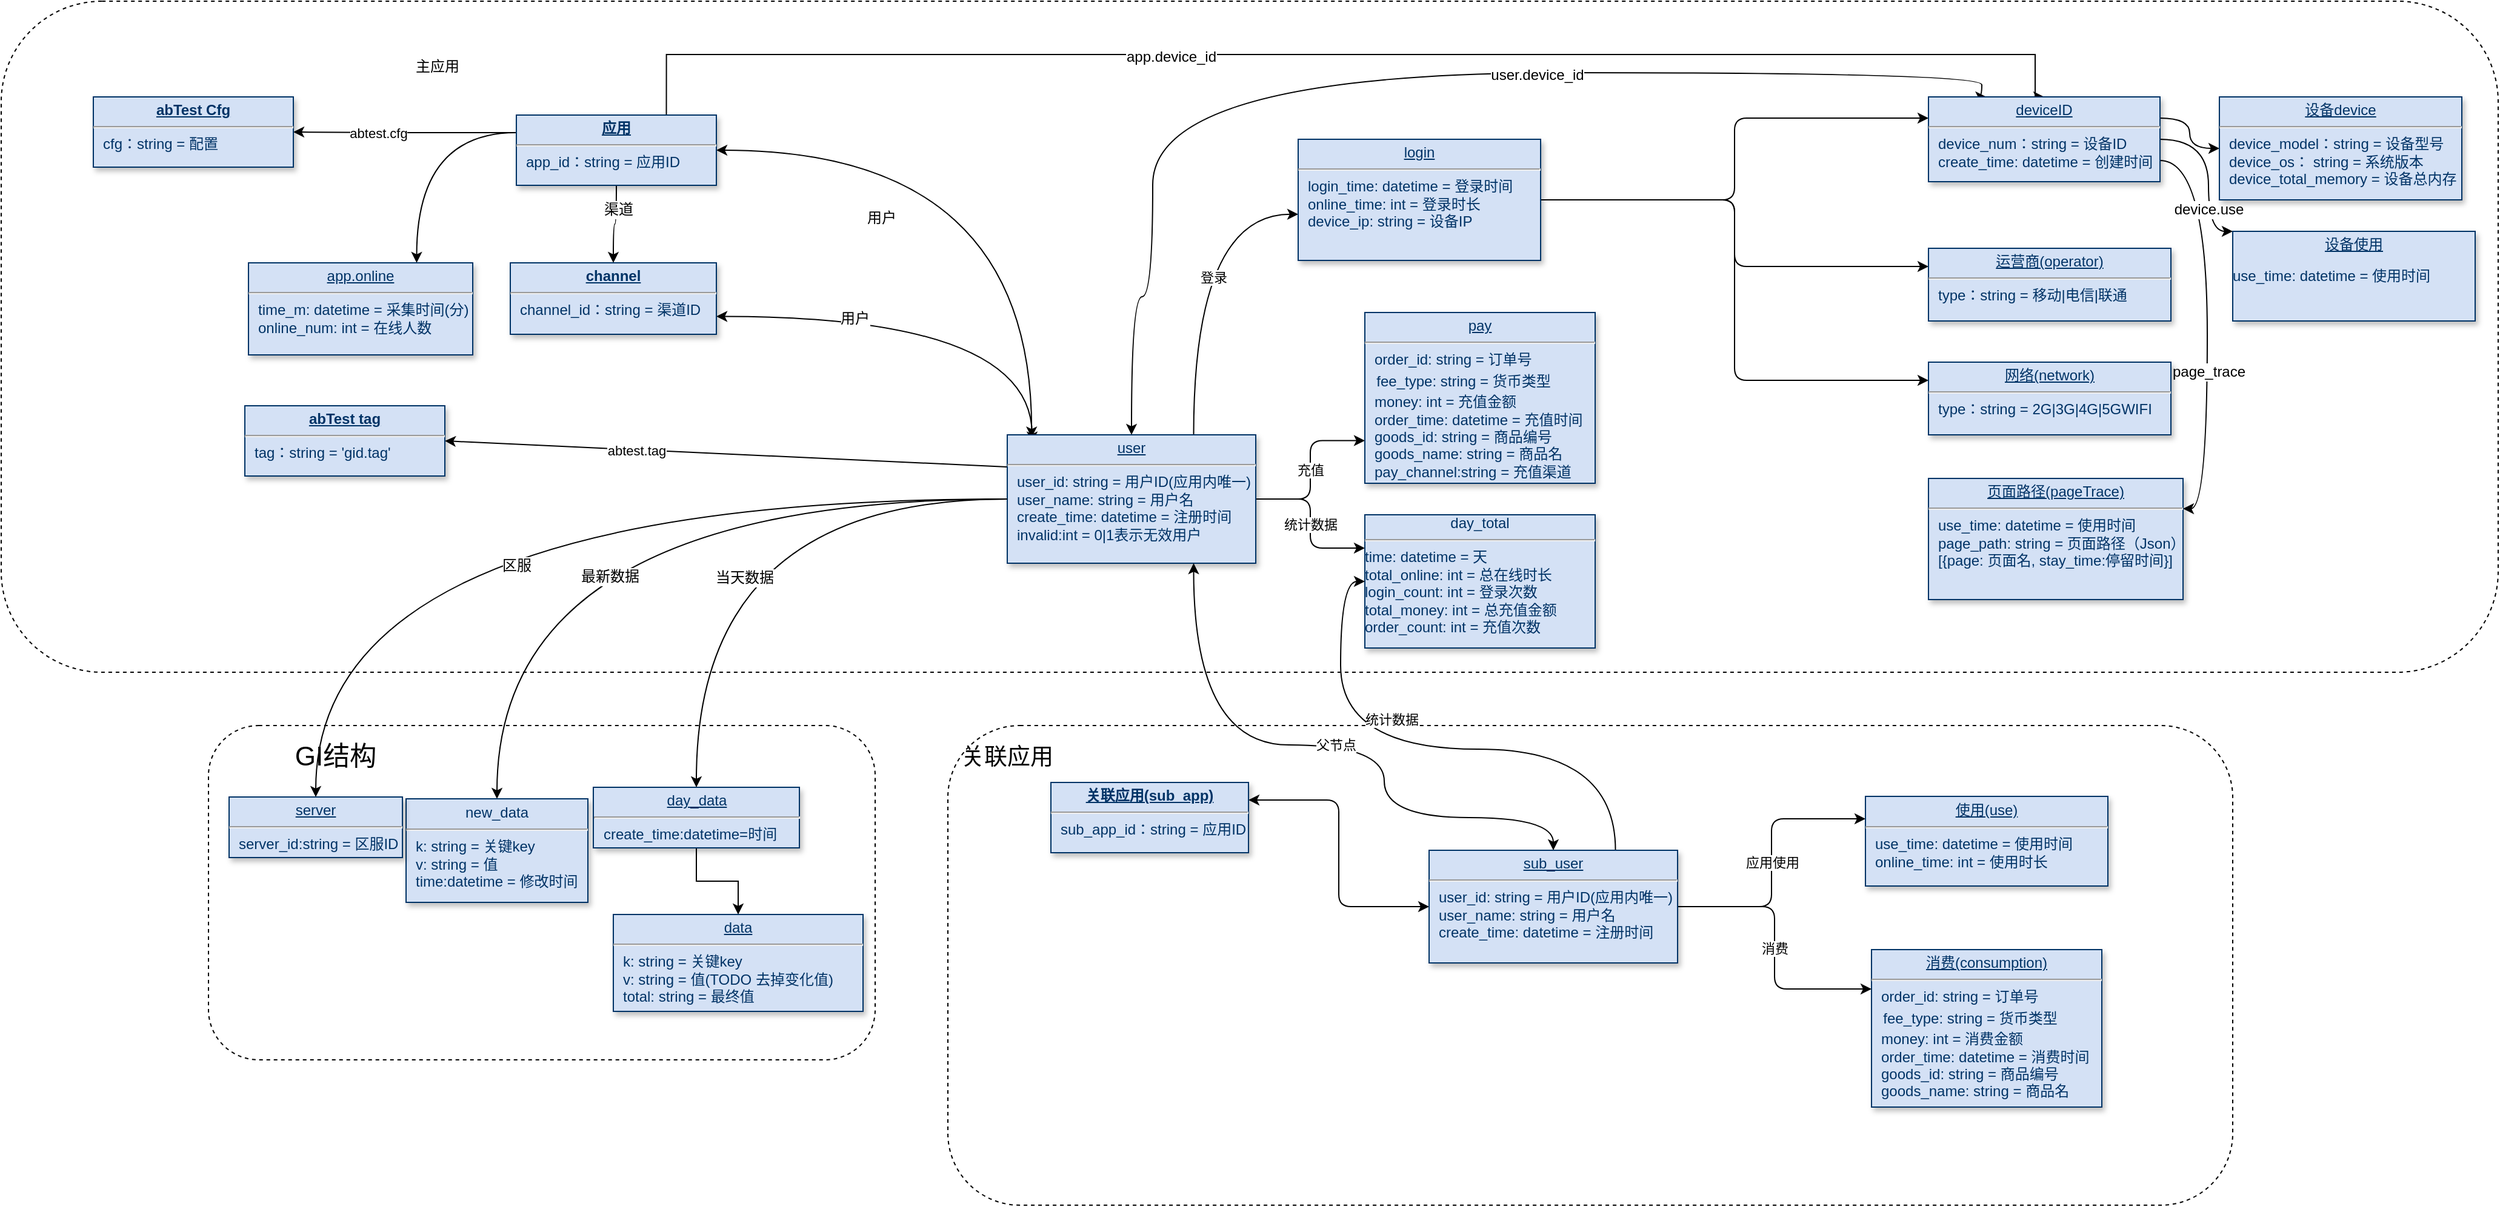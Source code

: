 <mxfile version="13.6.2" type="device"><diagram name="BI数据结构" id="efa7a0a1-bf9b-a30e-e6df-94a7791c09e9"><mxGraphModel dx="3617" dy="948" grid="1" gridSize="10" guides="1" tooltips="1" connect="1" arrows="1" fold="1" page="1" pageScale="1" pageWidth="2339" pageHeight="3300" background="#ffffff" math="0" shadow="0"><root><mxCell id="0"/><mxCell id="1" parent="0"/><mxCell id="LwzdA0QqNSOxfboVOgBv-63" value="" style="rounded=1;whiteSpace=wrap;html=1;dashed=1;" parent="1" vertex="1"><mxGeometry x="-241" y="196" width="2060" height="554" as="geometry"/></mxCell><mxCell id="NXw3nkKu1gTQVxPRphcc-25" value="" style="rounded=1;whiteSpace=wrap;html=1;dashed=1;" parent="1" vertex="1"><mxGeometry x="-70" y="794" width="550" height="276" as="geometry"/></mxCell><mxCell id="LwzdA0QqNSOxfboVOgBv-64" value="" style="rounded=1;whiteSpace=wrap;html=1;dashed=1;" parent="1" vertex="1"><mxGeometry x="540" y="794" width="1060" height="396" as="geometry"/></mxCell><mxCell id="LwzdA0QqNSOxfboVOgBv-45" style="edgeStyle=orthogonalEdgeStyle;curved=1;html=1;exitX=1;exitY=0.5;exitDx=0;exitDy=0;jettySize=auto;orthogonalLoop=1;startArrow=classic;startFill=1;entryX=0.098;entryY=0.021;entryDx=0;entryDy=0;entryPerimeter=0;" parent="1" source="25" target="Q0I8-chhYmaCxuU-Mfm--124" edge="1"><mxGeometry relative="1" as="geometry"><mxPoint x="619" y="548" as="targetPoint"/></mxGeometry></mxCell><mxCell id="LwzdA0QqNSOxfboVOgBv-46" value="用户" style="text;html=1;resizable=0;points=[];align=center;verticalAlign=middle;labelBackgroundColor=#ffffff;" parent="LwzdA0QqNSOxfboVOgBv-45" vertex="1" connectable="0"><mxGeometry x="-0.454" y="-56" relative="1" as="geometry"><mxPoint as="offset"/></mxGeometry></mxCell><mxCell id="LwzdA0QqNSOxfboVOgBv-47" style="edgeStyle=orthogonalEdgeStyle;curved=1;html=1;exitX=0.5;exitY=1;exitDx=0;exitDy=0;jettySize=auto;orthogonalLoop=1;" parent="1" source="25" target="Q0I8-chhYmaCxuU-Mfm--119" edge="1"><mxGeometry relative="1" as="geometry"/></mxCell><mxCell id="LwzdA0QqNSOxfboVOgBv-48" value="渠道" style="text;html=1;resizable=0;points=[];align=center;verticalAlign=middle;labelBackgroundColor=#ffffff;" parent="LwzdA0QqNSOxfboVOgBv-47" vertex="1" connectable="0"><mxGeometry x="-0.394" y="1" relative="1" as="geometry"><mxPoint as="offset"/></mxGeometry></mxCell><mxCell id="wXR1eeY3AsGJCyiWS5Uk-28" style="edgeStyle=orthogonalEdgeStyle;rounded=0;orthogonalLoop=1;jettySize=auto;html=1;exitX=0;exitY=0.25;exitDx=0;exitDy=0;entryX=0.75;entryY=0;entryDx=0;entryDy=0;curved=1;" parent="1" source="25" target="wXR1eeY3AsGJCyiWS5Uk-25" edge="1"><mxGeometry relative="1" as="geometry"/></mxCell><mxCell id="6cLY6K5sb7CfpOKBxcsZ-26" style="edgeStyle=orthogonalEdgeStyle;rounded=0;orthogonalLoop=1;jettySize=auto;html=1;exitX=0.75;exitY=0;exitDx=0;exitDy=0;entryX=0.5;entryY=0;entryDx=0;entryDy=0;startArrow=none;startFill=0;" parent="1" source="25" target="LwzdA0QqNSOxfboVOgBv-70" edge="1"><mxGeometry relative="1" as="geometry"><Array as="points"><mxPoint x="308" y="240"/><mxPoint x="1437" y="240"/></Array></mxGeometry></mxCell><mxCell id="6cLY6K5sb7CfpOKBxcsZ-27" value="app.device_id" style="text;html=1;align=center;verticalAlign=middle;resizable=0;points=[];;labelBackgroundColor=#ffffff;" parent="6cLY6K5sb7CfpOKBxcsZ-26" vertex="1" connectable="0"><mxGeometry x="-0.237" y="-2" relative="1" as="geometry"><mxPoint as="offset"/></mxGeometry></mxCell><mxCell id="uKBIh_1Nlc3l9m7UJrq2-26" style="edgeStyle=orthogonalEdgeStyle;rounded=0;orthogonalLoop=1;jettySize=auto;html=1;exitX=0;exitY=0.25;exitDx=0;exitDy=0;entryX=1;entryY=0.5;entryDx=0;entryDy=0;" parent="1" source="25" target="uKBIh_1Nlc3l9m7UJrq2-25" edge="1"><mxGeometry relative="1" as="geometry"/></mxCell><mxCell id="uKBIh_1Nlc3l9m7UJrq2-31" value="abtest.cfg" style="edgeLabel;align=center;verticalAlign=middle;resizable=0;points=[];labelBackgroundColor=#ffffff;html=1;" parent="uKBIh_1Nlc3l9m7UJrq2-26" vertex="1" connectable="0"><mxGeometry x="0.241" y="1" relative="1" as="geometry"><mxPoint as="offset"/></mxGeometry></mxCell><mxCell id="25" value="&lt;p style=&quot;margin: 0px ; margin-top: 4px ; text-align: center ; text-decoration: underline&quot;&gt;&lt;b&gt;应用&lt;/b&gt;&lt;/p&gt;&lt;hr&gt;&lt;p style=&quot;margin: 0px ; margin-left: 8px&quot;&gt;app_id：string =&amp;nbsp;应用ID&lt;/p&gt;" style="verticalAlign=top;align=left;overflow=fill;fontSize=12;fontFamily=Helvetica;html=1;strokeColor=#003366;shadow=1;fillColor=#D4E1F5;fontColor=#003366" parent="1" vertex="1"><mxGeometry x="184" y="290" width="165" height="58" as="geometry"/></mxCell><mxCell id="uhLeSploGI8aksd12sDX-39" style="edgeStyle=orthogonalEdgeStyle;curved=1;html=1;exitX=1;exitY=0.75;exitDx=0;exitDy=0;entryX=0.1;entryY=0.06;entryDx=0;entryDy=0;entryPerimeter=0;jettySize=auto;orthogonalLoop=1;startArrow=classic;startFill=1;" parent="1" source="Q0I8-chhYmaCxuU-Mfm--119" target="Q0I8-chhYmaCxuU-Mfm--124" edge="1"><mxGeometry relative="1" as="geometry"/></mxCell><mxCell id="uhLeSploGI8aksd12sDX-44" value="用户" style="text;html=1;resizable=0;points=[];align=center;verticalAlign=middle;labelBackgroundColor=#ffffff;" parent="uhLeSploGI8aksd12sDX-39" vertex="1" connectable="0"><mxGeometry x="-0.481" y="19" relative="1" as="geometry"><mxPoint x="19" y="20" as="offset"/></mxGeometry></mxCell><mxCell id="Q0I8-chhYmaCxuU-Mfm--119" value="&lt;p style=&quot;margin: 0px ; margin-top: 4px ; text-align: center ; text-decoration: underline&quot;&gt;&lt;b&gt;channel&lt;/b&gt;&lt;/p&gt;&lt;hr&gt;&lt;p style=&quot;margin: 0px ; margin-left: 8px&quot;&gt;channel_id：string =&amp;nbsp;渠道ID&lt;/p&gt;" style="verticalAlign=top;align=left;overflow=fill;fontSize=12;fontFamily=Helvetica;html=1;strokeColor=#003366;shadow=1;fillColor=#D4E1F5;fontColor=#003366" parent="1" vertex="1"><mxGeometry x="179" y="412" width="170" height="59" as="geometry"/></mxCell><mxCell id="uhLeSploGI8aksd12sDX-32" value="登录" style="edgeStyle=orthogonalEdgeStyle;html=1;exitX=0.75;exitY=0;exitDx=0;exitDy=0;entryX=0;entryY=0.619;entryDx=0;entryDy=0;jettySize=auto;orthogonalLoop=1;curved=1;entryPerimeter=0;" parent="1" source="Q0I8-chhYmaCxuU-Mfm--124" target="Q0I8-chhYmaCxuU-Mfm--125" edge="1"><mxGeometry x="-0.029" y="-16" relative="1" as="geometry"><mxPoint as="offset"/></mxGeometry></mxCell><mxCell id="LwzdA0QqNSOxfboVOgBv-29" value="统计数据&lt;br&gt;" style="edgeStyle=elbowEdgeStyle;html=1;exitX=1;exitY=0.5;exitDx=0;exitDy=0;entryX=0;entryY=0.25;entryDx=0;entryDy=0;jettySize=auto;orthogonalLoop=1;" parent="1" source="Q0I8-chhYmaCxuU-Mfm--124" target="LwzdA0QqNSOxfboVOgBv-26" edge="1"><mxGeometry relative="1" as="geometry"/></mxCell><mxCell id="LwzdA0QqNSOxfboVOgBv-58" value="充值" style="edgeStyle=elbowEdgeStyle;html=1;exitX=1;exitY=0.5;exitDx=0;exitDy=0;entryX=0;entryY=0.75;entryDx=0;entryDy=0;startArrow=none;startFill=0;endArrow=classic;endFill=1;jettySize=auto;orthogonalLoop=1;" parent="1" source="Q0I8-chhYmaCxuU-Mfm--124" target="LwzdA0QqNSOxfboVOgBv-57" edge="1"><mxGeometry relative="1" as="geometry"/></mxCell><mxCell id="LwzdA0QqNSOxfboVOgBv-81" style="edgeStyle=orthogonalEdgeStyle;curved=1;html=1;exitX=0.5;exitY=0;exitDx=0;exitDy=0;entryX=0.25;entryY=0;entryDx=0;entryDy=0;startArrow=classic;startFill=1;endArrow=classic;endFill=1;jettySize=auto;orthogonalLoop=1;" parent="1" source="Q0I8-chhYmaCxuU-Mfm--124" target="LwzdA0QqNSOxfboVOgBv-70" edge="1"><mxGeometry relative="1" as="geometry"><Array as="points"><mxPoint x="692" y="440"/><mxPoint x="709" y="440"/><mxPoint x="709" y="255"/><mxPoint x="1393" y="255"/></Array></mxGeometry></mxCell><mxCell id="k0GZRDJzCYn3FR9TG9oM-25" value="user.device_id" style="text;html=1;resizable=0;points=[];align=center;verticalAlign=middle;labelBackgroundColor=#ffffff;" parent="LwzdA0QqNSOxfboVOgBv-81" vertex="1" connectable="0"><mxGeometry x="0.237" y="-2" relative="1" as="geometry"><mxPoint as="offset"/></mxGeometry></mxCell><mxCell id="NXw3nkKu1gTQVxPRphcc-34" style="edgeStyle=orthogonalEdgeStyle;curved=1;rounded=0;orthogonalLoop=1;jettySize=auto;html=1;exitX=0;exitY=0.5;exitDx=0;exitDy=0;fontSize=19;entryX=0.5;entryY=0;entryDx=0;entryDy=0;" parent="1" source="Q0I8-chhYmaCxuU-Mfm--124" target="NXw3nkKu1gTQVxPRphcc-28" edge="1"><mxGeometry relative="1" as="geometry"><mxPoint x="179" y="849" as="targetPoint"/></mxGeometry></mxCell><mxCell id="NXw3nkKu1gTQVxPRphcc-36" value="最新数据" style="text;html=1;resizable=0;points=[];align=center;verticalAlign=middle;labelBackgroundColor=#ffffff;fontSize=12;" parent="NXw3nkKu1gTQVxPRphcc-34" vertex="1" connectable="0"><mxGeometry x="-0.018" y="64" relative="1" as="geometry"><mxPoint as="offset"/></mxGeometry></mxCell><mxCell id="NXw3nkKu1gTQVxPRphcc-38" style="edgeStyle=orthogonalEdgeStyle;curved=1;rounded=0;orthogonalLoop=1;jettySize=auto;html=1;exitX=0;exitY=0.5;exitDx=0;exitDy=0;fontSize=12;" parent="1" source="Q0I8-chhYmaCxuU-Mfm--124" target="NXw3nkKu1gTQVxPRphcc-37" edge="1"><mxGeometry relative="1" as="geometry"/></mxCell><mxCell id="NXw3nkKu1gTQVxPRphcc-39" value="区服" style="text;html=1;resizable=0;points=[];align=center;verticalAlign=middle;labelBackgroundColor=#ffffff;fontSize=12;" parent="NXw3nkKu1gTQVxPRphcc-38" vertex="1" connectable="0"><mxGeometry x="-0.007" y="55" relative="1" as="geometry"><mxPoint as="offset"/></mxGeometry></mxCell><mxCell id="uKBIh_1Nlc3l9m7UJrq2-29" style="rounded=0;orthogonalLoop=1;jettySize=auto;html=1;exitX=0;exitY=0.25;exitDx=0;exitDy=0;entryX=1;entryY=0.5;entryDx=0;entryDy=0;" parent="1" source="Q0I8-chhYmaCxuU-Mfm--124" target="uKBIh_1Nlc3l9m7UJrq2-27" edge="1"><mxGeometry relative="1" as="geometry"/></mxCell><mxCell id="uKBIh_1Nlc3l9m7UJrq2-30" value="abtest.tag" style="edgeLabel;html=1;align=center;verticalAlign=middle;resizable=0;points=[];" parent="uKBIh_1Nlc3l9m7UJrq2-29" vertex="1" connectable="0"><mxGeometry x="0.32" relative="1" as="geometry"><mxPoint as="offset"/></mxGeometry></mxCell><mxCell id="Q0I8-chhYmaCxuU-Mfm--124" value="&lt;p style=&quot;margin: 0px ; margin-top: 4px ; text-align: center ; text-decoration: underline&quot;&gt;user&lt;/p&gt;&lt;hr&gt;&lt;p style=&quot;margin: 0px ; margin-left: 8px&quot;&gt;user_id:&amp;nbsp;string = 用户ID(应用内唯一)&lt;br&gt;&lt;/p&gt;&lt;p style=&quot;margin: 0px ; margin-left: 8px&quot;&gt;user_name:&amp;nbsp;string =&amp;nbsp;用户名&lt;/p&gt;&lt;p style=&quot;margin: 0px ; margin-left: 8px&quot;&gt;create_time: datetime =&amp;nbsp;注册时间&lt;br&gt;&lt;/p&gt;&lt;p style=&quot;margin: 0px ; margin-left: 8px&quot;&gt;invalid:int = 0|1表示无效用户&lt;/p&gt;" style="verticalAlign=top;align=left;overflow=fill;fontSize=12;fontFamily=Helvetica;html=1;strokeColor=#003366;shadow=1;fillColor=#D4E1F5;fontColor=#003366" parent="1" vertex="1"><mxGeometry x="589" y="554" width="205" height="106" as="geometry"/></mxCell><mxCell id="LwzdA0QqNSOxfboVOgBv-78" style="edgeStyle=orthogonalEdgeStyle;html=1;exitX=1;exitY=0.5;exitDx=0;exitDy=0;entryX=0;entryY=0.25;entryDx=0;entryDy=0;startArrow=none;startFill=0;endArrow=classic;endFill=1;jettySize=auto;orthogonalLoop=1;" parent="1" source="Q0I8-chhYmaCxuU-Mfm--125" target="LwzdA0QqNSOxfboVOgBv-70" edge="1"><mxGeometry relative="1" as="geometry"/></mxCell><mxCell id="LwzdA0QqNSOxfboVOgBv-79" style="edgeStyle=elbowEdgeStyle;html=1;exitX=1;exitY=0.5;exitDx=0;exitDy=0;entryX=0;entryY=0.25;entryDx=0;entryDy=0;startArrow=none;startFill=0;endArrow=classic;endFill=1;jettySize=auto;orthogonalLoop=1;" parent="1" source="Q0I8-chhYmaCxuU-Mfm--125" target="LwzdA0QqNSOxfboVOgBv-74" edge="1"><mxGeometry relative="1" as="geometry"><Array as="points"><mxPoint x="1189" y="400"/></Array></mxGeometry></mxCell><mxCell id="LwzdA0QqNSOxfboVOgBv-80" style="edgeStyle=elbowEdgeStyle;html=1;exitX=1;exitY=0.5;exitDx=0;exitDy=0;entryX=0;entryY=0.25;entryDx=0;entryDy=0;startArrow=none;startFill=0;endArrow=classic;endFill=1;jettySize=auto;orthogonalLoop=1;" parent="1" source="Q0I8-chhYmaCxuU-Mfm--125" target="LwzdA0QqNSOxfboVOgBv-75" edge="1"><mxGeometry relative="1" as="geometry"><Array as="points"><mxPoint x="1189" y="470"/><mxPoint x="1194" y="470"/></Array></mxGeometry></mxCell><mxCell id="Q0I8-chhYmaCxuU-Mfm--125" value="&lt;p style=&quot;margin: 0px ; margin-top: 4px ; text-align: center ; text-decoration: underline&quot;&gt;login&lt;/p&gt;&lt;hr&gt;&lt;p style=&quot;margin: 0px ; margin-left: 8px&quot;&gt;login_time: datetime = 登录时间&lt;/p&gt;&lt;p style=&quot;margin: 0px ; margin-left: 8px&quot;&gt;online_time: int = 登录时长&lt;/p&gt;&lt;p style=&quot;margin: 0px ; margin-left: 8px&quot;&gt;device_ip: string =&amp;nbsp;设备IP&lt;/p&gt;&lt;p style=&quot;margin: 0px ; margin-left: 8px&quot;&gt;&lt;br&gt;&lt;/p&gt;" style="verticalAlign=top;align=left;overflow=fill;fontSize=12;fontFamily=Helvetica;html=1;strokeColor=#003366;shadow=1;fillColor=#D4E1F5;fontColor=#003366" parent="1" vertex="1"><mxGeometry x="829" y="310" width="200" height="100" as="geometry"/></mxCell><mxCell id="Q0I8-chhYmaCxuU-Mfm--132" value="&lt;p style=&quot;margin: 0px ; margin-top: 4px ; text-align: center ; text-decoration: underline&quot;&gt;消费(consumption)&lt;/p&gt;&lt;hr&gt;&lt;p style=&quot;margin: 0px ; margin-left: 8px&quot;&gt;order_id: string = 订单号&lt;/p&gt;&lt;table&gt;&lt;tbody&gt;&lt;tr&gt;&lt;td&gt;&amp;nbsp; fee_type: string =&amp;nbsp;货币类型&lt;br&gt;&lt;/td&gt;&lt;/tr&gt;&lt;/tbody&gt;&lt;/table&gt;&lt;p style=&quot;margin: 0px ; margin-left: 8px&quot;&gt;money: int =&amp;nbsp;消费金额&lt;/p&gt;&lt;p style=&quot;margin: 0px ; margin-left: 8px&quot;&gt;&lt;span&gt;order_time: datetime =&amp;nbsp;消费时间&lt;/span&gt;&lt;br&gt;&lt;/p&gt;&lt;p style=&quot;margin: 0px ; margin-left: 8px&quot;&gt;goods_id: string =&amp;nbsp;商品编号&lt;/p&gt;&lt;p style=&quot;margin: 0px ; margin-left: 8px&quot;&gt;goods_name: string =&amp;nbsp;商品名&lt;/p&gt;" style="verticalAlign=top;align=left;overflow=fill;fontSize=12;fontFamily=Helvetica;html=1;strokeColor=#003366;shadow=1;fillColor=#D4E1F5;fontColor=#003366" parent="1" vertex="1"><mxGeometry x="1302" y="979" width="190" height="130" as="geometry"/></mxCell><mxCell id="LwzdA0QqNSOxfboVOgBv-26" value="&lt;div style=&quot;text-align: center&quot;&gt;day_total&lt;/div&gt;&lt;div&gt;&lt;/div&gt;&lt;div&gt;&lt;/div&gt;&lt;hr&gt;time: datetime =&amp;nbsp;天&lt;br&gt;&lt;span&gt;total_online:&amp;nbsp;int&amp;nbsp;= 总在线时长&lt;br&gt;&lt;/span&gt;&lt;span&gt;login_count: int = 登录次数&lt;br&gt;&lt;/span&gt;&lt;span&gt;total_money:&amp;nbsp;int&amp;nbsp;=&amp;nbsp;总充值金额&lt;br&gt;&lt;/span&gt;&lt;span&gt;order_count: int =&amp;nbsp;充值次数&lt;br&gt;&lt;/span&gt;&lt;p&gt;&lt;br&gt;&lt;/p&gt;" style="verticalAlign=top;align=left;overflow=fill;fontSize=12;fontFamily=Helvetica;html=1;strokeColor=#003366;shadow=1;fillColor=#D4E1F5;fontColor=#003366" parent="1" vertex="1"><mxGeometry x="884" y="620" width="190" height="110" as="geometry"/></mxCell><mxCell id="LwzdA0QqNSOxfboVOgBv-43" style="edgeStyle=orthogonalEdgeStyle;html=1;exitX=1;exitY=0.25;exitDx=0;exitDy=0;entryX=0;entryY=0.5;entryDx=0;entryDy=0;jettySize=auto;orthogonalLoop=1;startArrow=classic;startFill=1;" parent="1" source="LwzdA0QqNSOxfboVOgBv-34" target="LwzdA0QqNSOxfboVOgBv-36" edge="1"><mxGeometry relative="1" as="geometry"/></mxCell><mxCell id="LwzdA0QqNSOxfboVOgBv-34" value="&lt;p style=&quot;margin: 0px ; margin-top: 4px ; text-align: center ; text-decoration: underline&quot;&gt;&lt;b&gt;关联应用(sub_app)&lt;/b&gt;&lt;/p&gt;&lt;hr&gt;&lt;p style=&quot;margin: 0px ; margin-left: 8px&quot;&gt;sub_app_id：string =&amp;nbsp;应用ID&lt;/p&gt;" style="verticalAlign=top;align=left;overflow=fill;fontSize=12;fontFamily=Helvetica;html=1;strokeColor=#003366;shadow=1;fillColor=#D4E1F5;fontColor=#003366" parent="1" vertex="1"><mxGeometry x="625" y="841" width="163" height="58" as="geometry"/></mxCell><mxCell id="LwzdA0QqNSOxfboVOgBv-37" value="父节点" style="edgeStyle=orthogonalEdgeStyle;curved=1;html=1;exitX=0.5;exitY=0;exitDx=0;exitDy=0;entryX=0.75;entryY=1;entryDx=0;entryDy=0;jettySize=auto;orthogonalLoop=1;startArrow=classic;startFill=1;" parent="1" source="LwzdA0QqNSOxfboVOgBv-36" target="Q0I8-chhYmaCxuU-Mfm--124" edge="1"><mxGeometry relative="1" as="geometry"><Array as="points"><mxPoint x="1040" y="870"/><mxPoint x="900" y="870"/><mxPoint x="900" y="810"/><mxPoint x="743" y="810"/></Array></mxGeometry></mxCell><mxCell id="LwzdA0QqNSOxfboVOgBv-56" value="消费" style="edgeStyle=elbowEdgeStyle;html=1;exitX=1;exitY=0.5;exitDx=0;exitDy=0;entryX=0;entryY=0.25;entryDx=0;entryDy=0;startArrow=none;startFill=0;endArrow=classic;endFill=1;jettySize=auto;orthogonalLoop=1;" parent="1" source="LwzdA0QqNSOxfboVOgBv-36" target="Q0I8-chhYmaCxuU-Mfm--132" edge="1"><mxGeometry relative="1" as="geometry"/></mxCell><mxCell id="LwzdA0QqNSOxfboVOgBv-61" value="应用使用" style="edgeStyle=elbowEdgeStyle;html=1;entryX=0;entryY=0.25;entryDx=0;entryDy=0;startArrow=none;startFill=0;endArrow=classic;endFill=1;jettySize=auto;orthogonalLoop=1;" parent="1" source="LwzdA0QqNSOxfboVOgBv-36" target="LwzdA0QqNSOxfboVOgBv-60" edge="1"><mxGeometry relative="1" as="geometry"/></mxCell><mxCell id="LwzdA0QqNSOxfboVOgBv-69" value="统计数据" style="edgeStyle=orthogonalEdgeStyle;curved=1;html=1;exitX=0.75;exitY=0;exitDx=0;exitDy=0;entryX=0;entryY=0.5;entryDx=0;entryDy=0;startArrow=none;startFill=0;endArrow=classic;endFill=1;jettySize=auto;orthogonalLoop=1;" parent="1" source="LwzdA0QqNSOxfboVOgBv-36" target="LwzdA0QqNSOxfboVOgBv-26" edge="1"><mxGeometry x="0.145" y="-25" relative="1" as="geometry"><mxPoint as="offset"/></mxGeometry></mxCell><mxCell id="LwzdA0QqNSOxfboVOgBv-36" value="&lt;p style=&quot;margin: 0px ; margin-top: 4px ; text-align: center ; text-decoration: underline&quot;&gt;sub_user&lt;/p&gt;&lt;hr&gt;&lt;p style=&quot;margin: 0px ; margin-left: 8px&quot;&gt;user_id:&amp;nbsp;string = 用户ID(应用内唯一)&lt;br&gt;&lt;/p&gt;&lt;p style=&quot;margin: 0px ; margin-left: 8px&quot;&gt;user_name:&amp;nbsp;string =&amp;nbsp;用户名&lt;/p&gt;&lt;p style=&quot;margin: 0px ; margin-left: 8px&quot;&gt;create_time: datetime =&amp;nbsp;注册时间&lt;br&gt;&lt;/p&gt;&lt;p style=&quot;margin: 0px ; margin-left: 8px&quot;&gt;&lt;br&gt;&lt;/p&gt;" style="verticalAlign=top;align=left;overflow=fill;fontSize=12;fontFamily=Helvetica;html=1;strokeColor=#003366;shadow=1;fillColor=#D4E1F5;fontColor=#003366" parent="1" vertex="1"><mxGeometry x="937" y="897" width="205" height="93" as="geometry"/></mxCell><mxCell id="LwzdA0QqNSOxfboVOgBv-57" value="&lt;p style=&quot;margin: 0px ; margin-top: 4px ; text-align: center ; text-decoration: underline&quot;&gt;pay&lt;/p&gt;&lt;hr&gt;&lt;p style=&quot;margin: 0px ; margin-left: 8px&quot;&gt;order_id: string = 订单号&lt;/p&gt;&lt;table&gt;&lt;tbody&gt;&lt;tr&gt;&lt;td&gt;&amp;nbsp; fee_type: string =&amp;nbsp;货币类型&lt;br&gt;&lt;/td&gt;&lt;/tr&gt;&lt;/tbody&gt;&lt;/table&gt;&lt;p style=&quot;margin: 0px ; margin-left: 8px&quot;&gt;money: int = 充值金额&lt;/p&gt;&lt;p style=&quot;margin: 0px ; margin-left: 8px&quot;&gt;&lt;span&gt;order_time: datetime = 充值时间&lt;/span&gt;&lt;/p&gt;&lt;p style=&quot;margin: 0px ; margin-left: 8px&quot;&gt;&lt;span&gt;goods_id: string =&amp;nbsp;商品编号&lt;/span&gt;&lt;/p&gt;&lt;p style=&quot;margin: 0px ; margin-left: 8px&quot;&gt;&lt;span&gt;goods_name: string =&amp;nbsp;商品名&lt;/span&gt;&lt;/p&gt;&lt;p style=&quot;margin: 0px ; margin-left: 8px&quot;&gt;&lt;span&gt;pay_channel:string =&amp;nbsp;充值渠道&lt;/span&gt;&lt;/p&gt;" style="verticalAlign=top;align=left;overflow=fill;fontSize=12;fontFamily=Helvetica;html=1;strokeColor=#003366;shadow=1;fillColor=#D4E1F5;fontColor=#003366" parent="1" vertex="1"><mxGeometry x="884" y="453" width="190" height="141" as="geometry"/></mxCell><mxCell id="LwzdA0QqNSOxfboVOgBv-60" value="&lt;p style=&quot;margin: 0px ; margin-top: 4px ; text-align: center ; text-decoration: underline&quot;&gt;使用(use)&lt;/p&gt;&lt;hr&gt;&lt;p style=&quot;margin: 0px ; margin-left: 8px&quot;&gt;use_time: datetime =&amp;nbsp;使用时间&lt;/p&gt;&lt;p style=&quot;margin: 0px ; margin-left: 8px&quot;&gt;online_time: int =&amp;nbsp;使用时长&lt;/p&gt;&lt;p style=&quot;margin: 0px ; margin-left: 8px&quot;&gt;&lt;br&gt;&lt;/p&gt;" style="verticalAlign=top;align=left;overflow=fill;fontSize=12;fontFamily=Helvetica;html=1;strokeColor=#003366;shadow=1;fillColor=#D4E1F5;fontColor=#003366" parent="1" vertex="1"><mxGeometry x="1297" y="852.5" width="200" height="74" as="geometry"/></mxCell><mxCell id="LwzdA0QqNSOxfboVOgBv-67" value="主应用" style="text;html=1;strokeColor=none;fillColor=none;align=center;verticalAlign=middle;whiteSpace=wrap;rounded=0;dashed=1;" parent="1" vertex="1"><mxGeometry x="99" y="240" width="40" height="20" as="geometry"/></mxCell><mxCell id="LwzdA0QqNSOxfboVOgBv-68" value="关联应用" style="text;html=1;strokeColor=none;fillColor=none;align=center;verticalAlign=middle;whiteSpace=wrap;rounded=0;dashed=1;strokeWidth=1;fontSize=19;" parent="1" vertex="1"><mxGeometry x="547" y="810" width="84" height="20" as="geometry"/></mxCell><mxCell id="LwzdA0QqNSOxfboVOgBv-76" style="edgeStyle=orthogonalEdgeStyle;curved=1;html=1;exitX=1;exitY=0.25;exitDx=0;exitDy=0;entryX=0;entryY=0.5;entryDx=0;entryDy=0;startArrow=none;startFill=0;endArrow=classic;endFill=1;jettySize=auto;orthogonalLoop=1;" parent="1" source="LwzdA0QqNSOxfboVOgBv-70" target="LwzdA0QqNSOxfboVOgBv-73" edge="1"><mxGeometry relative="1" as="geometry"/></mxCell><mxCell id="noQGBZncpgA6gIWaMBFl-25" style="rounded=0;orthogonalLoop=1;jettySize=auto;html=1;exitX=1;exitY=0.75;exitDx=0;exitDy=0;entryX=1;entryY=0.25;entryDx=0;entryDy=0;edgeStyle=orthogonalEdgeStyle;curved=1;" parent="1" source="LwzdA0QqNSOxfboVOgBv-70" target="YlD9HJKHiiT-aM-3aQUG-30" edge="1"><mxGeometry relative="1" as="geometry"/></mxCell><mxCell id="k0GZRDJzCYn3FR9TG9oM-26" value="page_trace" style="text;html=1;resizable=0;points=[];align=center;verticalAlign=middle;labelBackgroundColor=#ffffff;" parent="noQGBZncpgA6gIWaMBFl-25" vertex="1" connectable="0"><mxGeometry x="0.228" y="1" relative="1" as="geometry"><mxPoint as="offset"/></mxGeometry></mxCell><mxCell id="WsssYX-n82bxNpSZHBS--29" style="edgeStyle=orthogonalEdgeStyle;rounded=0;orthogonalLoop=1;jettySize=auto;html=1;exitX=1;exitY=0.5;exitDx=0;exitDy=0;entryX=0;entryY=0;entryDx=0;entryDy=0;curved=1;" parent="1" source="LwzdA0QqNSOxfboVOgBv-70" target="WsssYX-n82bxNpSZHBS--28" edge="1"><mxGeometry relative="1" as="geometry"><Array as="points"><mxPoint x="1580" y="310"/><mxPoint x="1580" y="386"/></Array></mxGeometry></mxCell><mxCell id="WsssYX-n82bxNpSZHBS--30" value="device.use" style="text;html=1;align=center;verticalAlign=middle;resizable=0;points=[];labelBackgroundColor=#ffffff;" parent="WsssYX-n82bxNpSZHBS--29" vertex="1" connectable="0"><mxGeometry x="0.427" relative="1" as="geometry"><mxPoint y="1" as="offset"/></mxGeometry></mxCell><mxCell id="LwzdA0QqNSOxfboVOgBv-70" value="&lt;p style=&quot;margin: 0px ; margin-top: 4px ; text-align: center ; text-decoration: underline&quot;&gt;deviceID&lt;/p&gt;&lt;hr&gt;&lt;p style=&quot;margin: 0px ; margin-left: 8px&quot;&gt;device_num：string = 设备ID&lt;/p&gt;&lt;p style=&quot;margin: 0px ; margin-left: 8px&quot;&gt;create_time: datetime = 创建时间&lt;br&gt;&lt;/p&gt;" style="verticalAlign=top;align=left;overflow=fill;fontSize=12;fontFamily=Helvetica;html=1;strokeColor=#003366;shadow=1;fillColor=#D4E1F5;fontColor=#003366" parent="1" vertex="1"><mxGeometry x="1349" y="275" width="191" height="70" as="geometry"/></mxCell><mxCell id="LwzdA0QqNSOxfboVOgBv-77" style="edgeStyle=orthogonalEdgeStyle;curved=1;html=1;exitX=0.5;exitY=1;exitDx=0;exitDy=0;entryX=0.5;entryY=0;entryDx=0;entryDy=0;startArrow=none;startFill=0;endArrow=classic;endFill=1;jettySize=auto;orthogonalLoop=1;" parent="1" source="LwzdA0QqNSOxfboVOgBv-73" edge="1"><mxGeometry relative="1" as="geometry"><mxPoint x="1689.235" y="360.471" as="targetPoint"/></mxGeometry></mxCell><mxCell id="LwzdA0QqNSOxfboVOgBv-73" value="&lt;p style=&quot;margin: 0px ; margin-top: 4px ; text-align: center ; text-decoration: underline&quot;&gt;设备device&lt;/p&gt;&lt;hr&gt;&lt;p style=&quot;margin: 0px ; margin-left: 8px&quot;&gt;device_model：string = 设备型号&lt;/p&gt;&lt;p style=&quot;margin: 0px ; margin-left: 8px&quot;&gt;&lt;span&gt;device_os：&amp;nbsp;string =&amp;nbsp;系统版本&lt;/span&gt;&lt;/p&gt;&lt;p style=&quot;margin: 0px ; margin-left: 8px&quot;&gt;&lt;span&gt;device_total_memory =&amp;nbsp;设备总内存&lt;/span&gt;&lt;/p&gt;&lt;p&gt;&lt;br&gt;&lt;/p&gt;" style="verticalAlign=top;align=left;overflow=fill;fontSize=12;fontFamily=Helvetica;html=1;strokeColor=#003366;shadow=1;fillColor=#D4E1F5;fontColor=#003366" parent="1" vertex="1"><mxGeometry x="1589" y="275" width="200" height="85" as="geometry"/></mxCell><mxCell id="LwzdA0QqNSOxfboVOgBv-74" value="&lt;p style=&quot;margin: 0px ; margin-top: 4px ; text-align: center ; text-decoration: underline&quot;&gt;运营商(operator)&lt;/p&gt;&lt;hr&gt;&lt;p style=&quot;margin: 0px ; margin-left: 8px&quot;&gt;type：string =&amp;nbsp;移动|电信|联通&lt;/p&gt;&lt;p style=&quot;margin: 0px ; margin-left: 8px&quot;&gt;&lt;br&gt;&lt;/p&gt;" style="verticalAlign=top;align=left;overflow=fill;fontSize=12;fontFamily=Helvetica;html=1;strokeColor=#003366;shadow=1;fillColor=#D4E1F5;fontColor=#003366" parent="1" vertex="1"><mxGeometry x="1349" y="400" width="200" height="60" as="geometry"/></mxCell><mxCell id="LwzdA0QqNSOxfboVOgBv-75" value="&lt;p style=&quot;margin: 0px ; margin-top: 4px ; text-align: center ; text-decoration: underline&quot;&gt;网络(network)&lt;/p&gt;&lt;hr&gt;&lt;p style=&quot;margin: 0px ; margin-left: 8px&quot;&gt;type：string = 2G|3G|4G|5GWIFI&lt;/p&gt;&lt;p style=&quot;margin: 0px ; margin-left: 8px&quot;&gt;&lt;br&gt;&lt;/p&gt;" style="verticalAlign=top;align=left;overflow=fill;fontSize=12;fontFamily=Helvetica;html=1;strokeColor=#003366;shadow=1;fillColor=#D4E1F5;fontColor=#003366" parent="1" vertex="1"><mxGeometry x="1349" y="494" width="200" height="60" as="geometry"/></mxCell><mxCell id="wXR1eeY3AsGJCyiWS5Uk-25" value="&lt;p style=&quot;margin: 0px ; margin-top: 4px ; text-align: center ; text-decoration: underline&quot;&gt;&lt;span&gt;app.online&lt;/span&gt;&lt;br&gt;&lt;/p&gt;&lt;hr&gt;&lt;p style=&quot;margin: 0px ; margin-left: 8px&quot;&gt;&lt;span&gt;time_m: datetime = 采集时间(分)&lt;/span&gt;&lt;br&gt;&lt;/p&gt;&lt;p style=&quot;margin: 0px ; margin-left: 8px&quot;&gt;online_num: int = 在线人数&lt;/p&gt;" style="verticalAlign=top;align=left;overflow=fill;fontSize=12;fontFamily=Helvetica;html=1;strokeColor=#003366;shadow=1;fillColor=#D4E1F5;fontColor=#003366" parent="1" vertex="1"><mxGeometry x="-37" y="412" width="185" height="76" as="geometry"/></mxCell><mxCell id="YlD9HJKHiiT-aM-3aQUG-30" value="&lt;p style=&quot;margin: 0px ; margin-top: 4px ; text-align: center ; text-decoration: underline&quot;&gt;页面路径(pageTrace)&lt;/p&gt;&lt;hr&gt;&lt;p style=&quot;margin: 0px ; margin-left: 8px&quot;&gt;use_time: datetime = 使用时间&lt;/p&gt;&lt;p style=&quot;margin: 0px ; margin-left: 8px&quot;&gt;page_path: string = 页面路径（Json）&lt;/p&gt;&lt;p style=&quot;margin: 0px ; margin-left: 8px&quot;&gt;[{page: 页面名, stay_time:停留时间&lt;span&gt;}]&lt;/span&gt;&lt;/p&gt;&lt;p style=&quot;margin: 0px ; margin-left: 8px&quot;&gt;&lt;br&gt;&lt;/p&gt;" style="verticalAlign=top;align=left;overflow=fill;fontSize=12;fontFamily=Helvetica;html=1;strokeColor=#003366;shadow=1;fillColor=#D4E1F5;fontColor=#003366" parent="1" vertex="1"><mxGeometry x="1349" y="590" width="210" height="100" as="geometry"/></mxCell><mxCell id="NXw3nkKu1gTQVxPRphcc-26" value="GI结构" style="text;html=1;strokeColor=none;fillColor=none;align=center;verticalAlign=middle;whiteSpace=wrap;rounded=0;fontSize=22;" parent="1" vertex="1"><mxGeometry x="-20" y="810" width="110" height="20" as="geometry"/></mxCell><mxCell id="NXw3nkKu1gTQVxPRphcc-28" value="&lt;p style=&quot;margin: 4px 0px 0px ; text-align: center&quot;&gt;new_data&lt;/p&gt;&lt;hr&gt;&lt;p style=&quot;margin: 0px ; margin-left: 8px&quot;&gt;k: string = 关键key&lt;/p&gt;&lt;p style=&quot;margin: 0px ; margin-left: 8px&quot;&gt;v: string = 值&lt;/p&gt;&lt;p style=&quot;margin: 0px ; margin-left: 8px&quot;&gt;time:datetime = 修改时间&lt;/p&gt;" style="verticalAlign=top;align=left;overflow=fill;fontSize=12;fontFamily=Helvetica;html=1;strokeColor=#003366;shadow=1;fillColor=#D4E1F5;fontColor=#003366" parent="1" vertex="1"><mxGeometry x="93" y="854.5" width="150" height="85.5" as="geometry"/></mxCell><mxCell id="NXw3nkKu1gTQVxPRphcc-31" style="edgeStyle=orthogonalEdgeStyle;rounded=0;orthogonalLoop=1;jettySize=auto;html=1;exitX=0.5;exitY=1;exitDx=0;exitDy=0;fontSize=19;" parent="1" source="NXw3nkKu1gTQVxPRphcc-29" target="NXw3nkKu1gTQVxPRphcc-30" edge="1"><mxGeometry relative="1" as="geometry"/></mxCell><mxCell id="NXw3nkKu1gTQVxPRphcc-29" value="&lt;p style=&quot;margin: 0px ; margin-top: 4px ; text-align: center ; text-decoration: underline&quot;&gt;day_data&lt;/p&gt;&lt;hr&gt;&lt;p style=&quot;margin: 0px ; margin-left: 8px&quot;&gt;create_time:datetime=时间&lt;/p&gt;" style="verticalAlign=top;align=left;overflow=fill;fontSize=12;fontFamily=Helvetica;html=1;strokeColor=#003366;shadow=1;fillColor=#D4E1F5;fontColor=#003366" parent="1" vertex="1"><mxGeometry x="247.5" y="845" width="170" height="50" as="geometry"/></mxCell><mxCell id="NXw3nkKu1gTQVxPRphcc-30" value="&lt;p style=&quot;margin: 0px ; margin-top: 4px ; text-align: center ; text-decoration: underline&quot;&gt;data&lt;/p&gt;&lt;hr&gt;&lt;p style=&quot;margin: 0px ; margin-left: 8px&quot;&gt;k: string = 关键key&lt;/p&gt;&lt;p style=&quot;margin: 0px ; margin-left: 8px&quot;&gt;v: string = 值(TODO 去掉变化值)&lt;/p&gt;&lt;p style=&quot;margin: 0px ; margin-left: 8px&quot;&gt;total: string = 最终值&lt;/p&gt;" style="verticalAlign=top;align=left;overflow=fill;fontSize=12;fontFamily=Helvetica;html=1;strokeColor=#003366;shadow=1;fillColor=#D4E1F5;fontColor=#003366" parent="1" vertex="1"><mxGeometry x="264" y="950" width="206" height="80" as="geometry"/></mxCell><mxCell id="NXw3nkKu1gTQVxPRphcc-33" style="edgeStyle=orthogonalEdgeStyle;rounded=0;orthogonalLoop=1;jettySize=auto;html=1;exitX=0;exitY=0.5;exitDx=0;exitDy=0;entryX=0.5;entryY=0;entryDx=0;entryDy=0;fontSize=19;curved=1;" parent="1" source="Q0I8-chhYmaCxuU-Mfm--124" target="NXw3nkKu1gTQVxPRphcc-29" edge="1"><mxGeometry relative="1" as="geometry"/></mxCell><mxCell id="NXw3nkKu1gTQVxPRphcc-35" value="当天数据" style="text;html=1;resizable=0;points=[];align=center;verticalAlign=middle;labelBackgroundColor=#ffffff;fontSize=12;" parent="NXw3nkKu1gTQVxPRphcc-33" vertex="1" connectable="0"><mxGeometry x="0.3" y="39" relative="1" as="geometry"><mxPoint as="offset"/></mxGeometry></mxCell><mxCell id="NXw3nkKu1gTQVxPRphcc-37" value="&lt;p style=&quot;margin: 0px ; margin-top: 4px ; text-align: center ; text-decoration: underline&quot;&gt;server&lt;/p&gt;&lt;hr&gt;&lt;p style=&quot;margin: 0px ; margin-left: 8px&quot;&gt;server_id:string = 区服ID&lt;/p&gt;" style="verticalAlign=top;align=left;overflow=fill;fontSize=12;fontFamily=Helvetica;html=1;strokeColor=#003366;shadow=1;fillColor=#D4E1F5;fontColor=#003366" parent="1" vertex="1"><mxGeometry x="-53" y="853" width="143" height="50" as="geometry"/></mxCell><mxCell id="WsssYX-n82bxNpSZHBS--28" value="&lt;p style=&quot;margin: 0px ; margin-top: 4px ; text-align: center ; text-decoration: underline&quot;&gt;设备使用&lt;/p&gt;&lt;p&gt;use_time: datetime =&amp;nbsp;使用时间&lt;br&gt;&lt;/p&gt;" style="verticalAlign=top;align=left;overflow=fill;fontSize=12;fontFamily=Helvetica;html=1;strokeColor=#003366;shadow=1;fillColor=#D4E1F5;fontColor=#003366" parent="1" vertex="1"><mxGeometry x="1600" y="386" width="200" height="74" as="geometry"/></mxCell><mxCell id="uKBIh_1Nlc3l9m7UJrq2-25" value="&lt;p style=&quot;margin: 0px ; margin-top: 4px ; text-align: center ; text-decoration: underline&quot;&gt;&lt;b&gt;abTest Cfg&lt;/b&gt;&lt;/p&gt;&lt;hr&gt;&lt;p style=&quot;margin: 0px ; margin-left: 8px&quot;&gt;cfg：string = 配置&lt;/p&gt;" style="verticalAlign=top;align=left;overflow=fill;fontSize=12;fontFamily=Helvetica;html=1;strokeColor=#003366;shadow=1;fillColor=#D4E1F5;fontColor=#003366" parent="1" vertex="1"><mxGeometry x="-165" y="275" width="165" height="58" as="geometry"/></mxCell><mxCell id="uKBIh_1Nlc3l9m7UJrq2-27" value="&lt;p style=&quot;margin: 0px ; margin-top: 4px ; text-align: center ; text-decoration: underline&quot;&gt;&lt;b&gt;abTest tag&lt;/b&gt;&lt;/p&gt;&lt;hr&gt;&lt;p style=&quot;margin: 0px ; margin-left: 8px&quot;&gt;tag：string = 'gid.tag'&lt;/p&gt;" style="verticalAlign=top;align=left;overflow=fill;fontSize=12;fontFamily=Helvetica;html=1;strokeColor=#003366;shadow=1;fillColor=#D4E1F5;fontColor=#003366" parent="1" vertex="1"><mxGeometry x="-40" y="530" width="165" height="58" as="geometry"/></mxCell></root></mxGraphModel></diagram></mxfile>